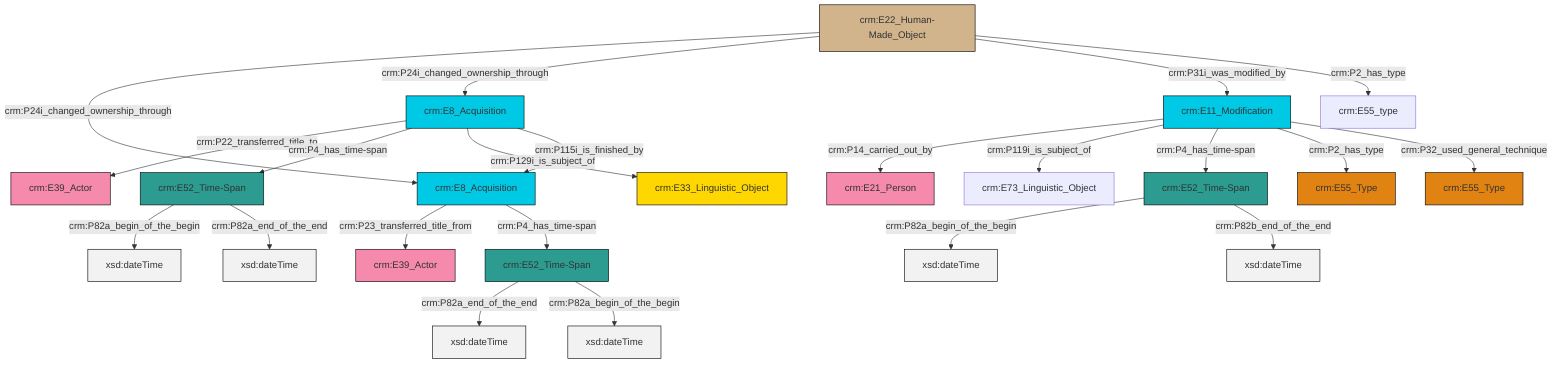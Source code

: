 graph TD
classDef Literal fill:#f2f2f2,stroke:#000000;
classDef CRM_Entity fill:#FFFFFF,stroke:#000000;
classDef Temporal_Entity fill:#00C9E6, stroke:#000000;
classDef Type fill:#E18312, stroke:#000000;
classDef Time-Span fill:#2C9C91, stroke:#000000;
classDef Appellation fill:#FFEB7F, stroke:#000000;
classDef Place fill:#008836, stroke:#000000;
classDef Persistent_Item fill:#B266B2, stroke:#000000;
classDef Conceptual_Object fill:#FFD700, stroke:#000000;
classDef Physical_Thing fill:#D2B48C, stroke:#000000;
classDef Actor fill:#f58aad, stroke:#000000;
classDef PC_Classes fill:#4ce600, stroke:#000000;
classDef Multi fill:#cccccc,stroke:#000000;

0["crm:E8_Acquisition"]:::Temporal_Entity -->|crm:P22_transferred_title_to| 1["crm:E39_Actor"]:::Actor
6["crm:E52_Time-Span"]:::Time-Span -->|crm:P82a_end_of_the_end| 7[xsd:dateTime]:::Literal
4["crm:E11_Modification"]:::Temporal_Entity -->|crm:P14_carried_out_by| 11["crm:E21_Person"]:::Actor
8["crm:E52_Time-Span"]:::Time-Span -->|crm:P82a_begin_of_the_begin| 12[xsd:dateTime]:::Literal
6["crm:E52_Time-Span"]:::Time-Span -->|crm:P82a_begin_of_the_begin| 14[xsd:dateTime]:::Literal
17["crm:E52_Time-Span"]:::Time-Span -->|crm:P82a_begin_of_the_begin| 18[xsd:dateTime]:::Literal
0["crm:E8_Acquisition"]:::Temporal_Entity -->|crm:P4_has_time-span| 17["crm:E52_Time-Span"]:::Time-Span
19["crm:E8_Acquisition"]:::Temporal_Entity -->|crm:P23_transferred_title_from| 20["crm:E39_Actor"]:::Actor
8["crm:E52_Time-Span"]:::Time-Span -->|crm:P82b_end_of_the_end| 22[xsd:dateTime]:::Literal
0["crm:E8_Acquisition"]:::Temporal_Entity -->|crm:P129i_is_subject_of| 15["crm:E33_Linguistic_Object"]:::Conceptual_Object
23["crm:E22_Human-Made_Object"]:::Physical_Thing -->|crm:P24i_changed_ownership_through| 19["crm:E8_Acquisition"]:::Temporal_Entity
4["crm:E11_Modification"]:::Temporal_Entity -->|crm:P119i_is_subject_of| 2["crm:E73_Linguistic_Object"]:::Default
4["crm:E11_Modification"]:::Temporal_Entity -->|crm:P4_has_time-span| 8["crm:E52_Time-Span"]:::Time-Span
23["crm:E22_Human-Made_Object"]:::Physical_Thing -->|crm:P24i_changed_ownership_through| 0["crm:E8_Acquisition"]:::Temporal_Entity
17["crm:E52_Time-Span"]:::Time-Span -->|crm:P82a_end_of_the_end| 27[xsd:dateTime]:::Literal
4["crm:E11_Modification"]:::Temporal_Entity -->|crm:P2_has_type| 28["crm:E55_Type"]:::Type
0["crm:E8_Acquisition"]:::Temporal_Entity -->|crm:P115i_is_finished_by| 19["crm:E8_Acquisition"]:::Temporal_Entity
19["crm:E8_Acquisition"]:::Temporal_Entity -->|crm:P4_has_time-span| 6["crm:E52_Time-Span"]:::Time-Span
23["crm:E22_Human-Made_Object"]:::Physical_Thing -->|crm:P31i_was_modified_by| 4["crm:E11_Modification"]:::Temporal_Entity
23["crm:E22_Human-Made_Object"]:::Physical_Thing -->|crm:P2_has_type| 34["crm:E55_type"]:::Default
4["crm:E11_Modification"]:::Temporal_Entity -->|crm:P32_used_general_technique| 24["crm:E55_Type"]:::Type